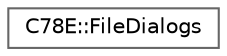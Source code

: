 digraph "Graphical Class Hierarchy"
{
 // LATEX_PDF_SIZE
  bgcolor="transparent";
  edge [fontname=Helvetica,fontsize=10,labelfontname=Helvetica,labelfontsize=10];
  node [fontname=Helvetica,fontsize=10,shape=box,height=0.2,width=0.4];
  rankdir="LR";
  Node0 [id="Node000000",label="C78E::FileDialogs",height=0.2,width=0.4,color="grey40", fillcolor="white", style="filled",URL="$df/de8/class_c78_e_1_1_file_dialogs.html",tooltip=" "];
}
